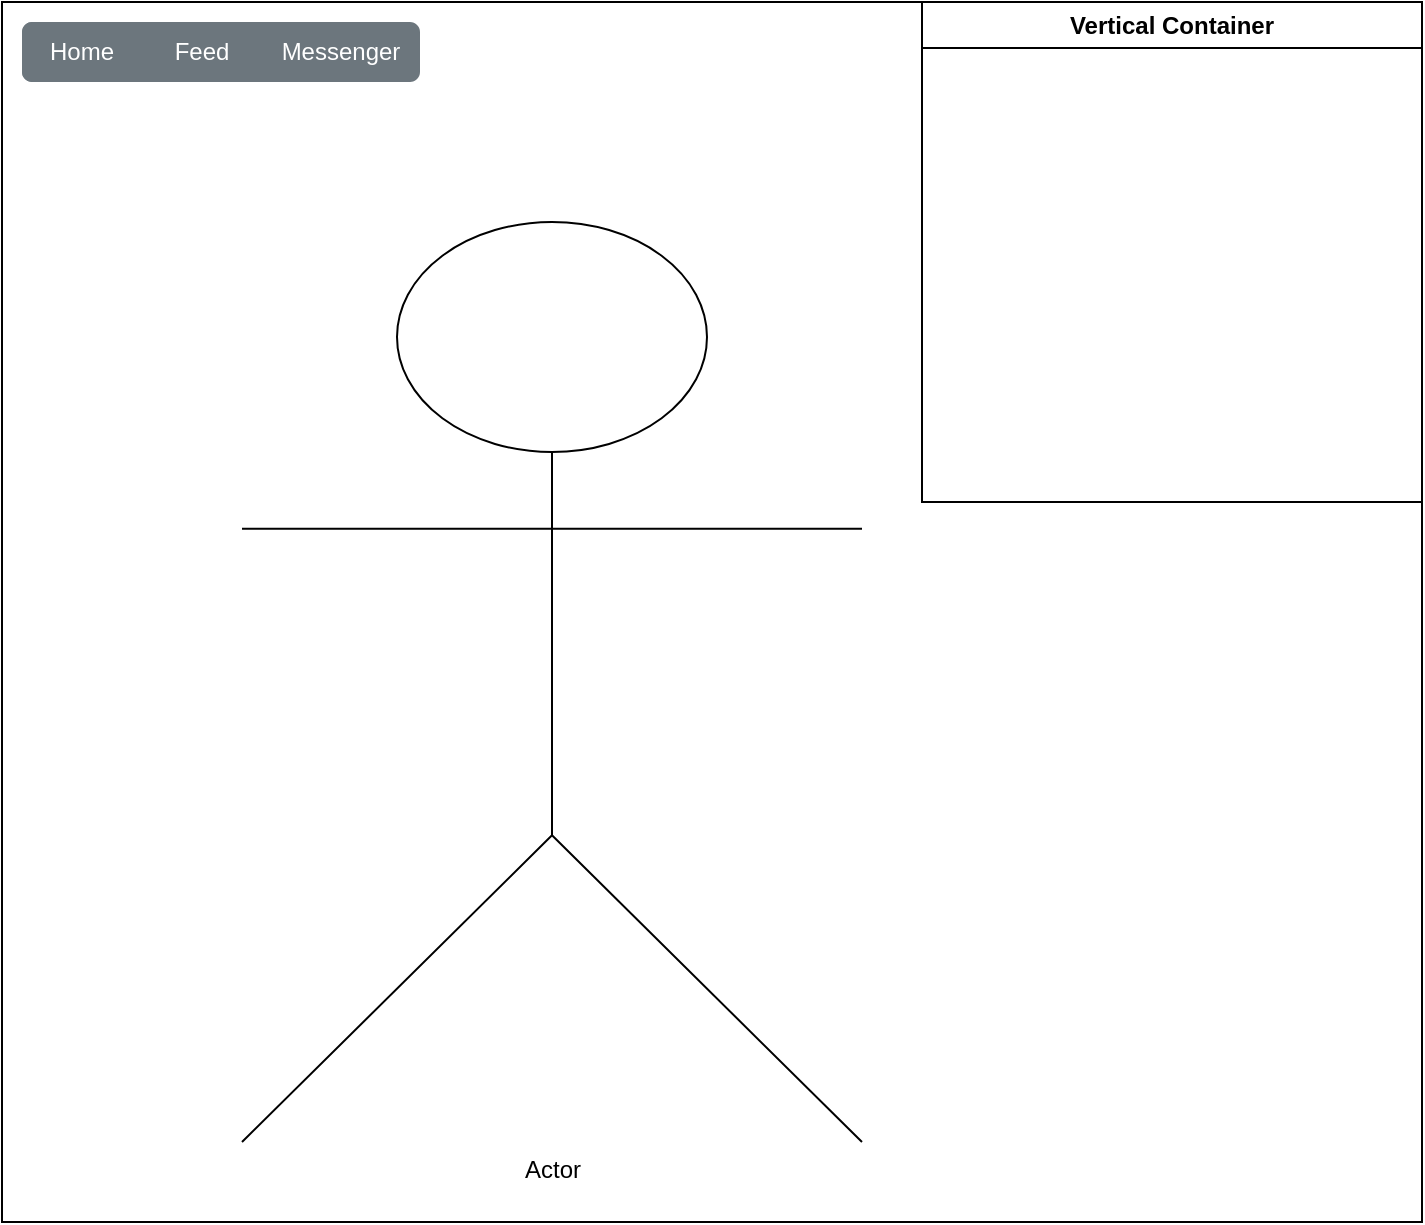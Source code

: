<mxfile version="21.6.8" type="github" pages="2">
  <diagram name="Page-1" id="dqf3qpE8tVFYWtTK8mvS">
    <mxGraphModel dx="1565" dy="626" grid="1" gridSize="10" guides="1" tooltips="1" connect="1" arrows="1" fold="1" page="1" pageScale="1" pageWidth="850" pageHeight="1100" math="0" shadow="0">
      <root>
        <mxCell id="0" />
        <mxCell id="1" parent="0" />
        <mxCell id="Ns2lG5BNi6f9O59tl7P_-2" value="" style="rounded=0;whiteSpace=wrap;html=1;" parent="1" vertex="1">
          <mxGeometry x="140" y="120" width="710" height="610" as="geometry" />
        </mxCell>
        <mxCell id="Ns2lG5BNi6f9O59tl7P_-1" value="Actor" style="shape=umlActor;verticalLabelPosition=bottom;verticalAlign=top;html=1;outlineConnect=0;" parent="1" vertex="1">
          <mxGeometry x="260" y="230" width="310" height="460" as="geometry" />
        </mxCell>
        <mxCell id="Ns2lG5BNi6f9O59tl7P_-3" value="Vertical Container" style="swimlane;whiteSpace=wrap;html=1;" parent="1" vertex="1">
          <mxGeometry x="600" y="120" width="250" height="250" as="geometry" />
        </mxCell>
        <mxCell id="Ns2lG5BNi6f9O59tl7P_-5" value="" style="html=1;shadow=0;dashed=0;shape=mxgraph.bootstrap.rrect;rSize=5;strokeColor=none;html=1;whiteSpace=wrap;fillColor=#6C767D;fontColor=#ffffff;sketch=0;" parent="1" vertex="1">
          <mxGeometry x="150" y="130" width="180" height="30" as="geometry" />
        </mxCell>
        <mxCell id="Ns2lG5BNi6f9O59tl7P_-6" value="Home" style="strokeColor=inherit;fillColor=inherit;gradientColor=inherit;fontColor=inherit;html=1;shadow=0;dashed=0;shape=mxgraph.bootstrap.leftButton;rSize=5;perimeter=none;whiteSpace=wrap;resizeHeight=1;sketch=0;" parent="Ns2lG5BNi6f9O59tl7P_-5" vertex="1">
          <mxGeometry width="60" height="30" relative="1" as="geometry" />
        </mxCell>
        <mxCell id="Ns2lG5BNi6f9O59tl7P_-7" value="Feed" style="strokeColor=inherit;fillColor=inherit;gradientColor=inherit;fontColor=inherit;html=1;shadow=0;dashed=0;perimeter=none;whiteSpace=wrap;resizeHeight=1;sketch=0;" parent="Ns2lG5BNi6f9O59tl7P_-5" vertex="1">
          <mxGeometry width="60" height="30" relative="1" as="geometry">
            <mxPoint x="60" as="offset" />
          </mxGeometry>
        </mxCell>
        <mxCell id="Ns2lG5BNi6f9O59tl7P_-8" value="Messenger" style="strokeColor=inherit;fillColor=inherit;gradientColor=inherit;fontColor=inherit;html=1;shadow=0;dashed=0;shape=mxgraph.bootstrap.rightButton;rSize=5;perimeter=none;whiteSpace=wrap;resizeHeight=1;sketch=0;" parent="Ns2lG5BNi6f9O59tl7P_-5" vertex="1">
          <mxGeometry x="1" width="79" height="30" relative="1" as="geometry">
            <mxPoint x="-60" as="offset" />
          </mxGeometry>
        </mxCell>
      </root>
    </mxGraphModel>
  </diagram>
  <diagram id="rmN0FbChLDWqn9sg0333" name="Page-2">
    <mxGraphModel dx="2720" dy="1191" grid="1" gridSize="10" guides="1" tooltips="1" connect="1" arrows="1" fold="1" page="1" pageScale="1" pageWidth="850" pageHeight="1100" math="0" shadow="0">
      <root>
        <mxCell id="0" />
        <mxCell id="1" parent="0" />
        <mxCell id="cLcXW2mZTePM9VA2FKtX-4" value="" style="rounded=1;whiteSpace=wrap;html=1;strokeColor=none;fillColor=#ffe6cc;" vertex="1" parent="1">
          <mxGeometry x="180" y="500" width="245" height="240" as="geometry" />
        </mxCell>
        <mxCell id="cLcXW2mZTePM9VA2FKtX-5" value="" style="rounded=1;whiteSpace=wrap;html=1;strokeColor=none;fillColor=#e1d5e7;" vertex="1" parent="1">
          <mxGeometry x="160" y="97.94" width="265" height="232.06" as="geometry" />
        </mxCell>
        <mxCell id="cLcXW2mZTePM9VA2FKtX-6" value="" style="rounded=1;whiteSpace=wrap;html=1;strokeColor=none;fillColor=#dae8fc;" vertex="1" parent="1">
          <mxGeometry x="170" y="312" width="255" height="248" as="geometry" />
        </mxCell>
        <mxCell id="1cO4MJASLVhL4EE68Gqv-121" value="" style="rounded=1;whiteSpace=wrap;html=1;strokeColor=none;fillColor=#ffe6cc;" parent="1" vertex="1">
          <mxGeometry x="500" y="82" width="500" height="300" as="geometry" />
        </mxCell>
        <mxCell id="1cO4MJASLVhL4EE68Gqv-129" value="" style="rounded=1;whiteSpace=wrap;html=1;strokeColor=none;fillColor=#f5f5f5;fontColor=#333333;" parent="1" vertex="1">
          <mxGeometry x="500" y="420" width="500" height="300" as="geometry" />
        </mxCell>
        <mxCell id="1cO4MJASLVhL4EE68Gqv-2" value="User" style="swimlane;fontStyle=0;childLayout=stackLayout;horizontal=1;startSize=26;fillColor=#6a00ff;horizontalStack=0;resizeParent=1;resizeParentMax=0;resizeLast=0;collapsible=1;marginBottom=0;whiteSpace=wrap;html=1;strokeColor=#3700CC;fontColor=#ffffff;" parent="1" vertex="1">
          <mxGeometry x="430" y="250" width="140" height="130" as="geometry" />
        </mxCell>
        <mxCell id="1cO4MJASLVhL4EE68Gqv-3" value="email : string&lt;span style=&quot;white-space: pre;&quot;&gt;&#x9;&lt;/span&gt;" style="text;strokeColor=#b85450;fillColor=#f8cecc;align=left;verticalAlign=top;spacingLeft=4;spacingRight=4;overflow=hidden;rotatable=0;points=[[0,0.5],[1,0.5]];portConstraint=eastwest;whiteSpace=wrap;html=1;" parent="1cO4MJASLVhL4EE68Gqv-2" vertex="1">
          <mxGeometry y="26" width="140" height="26" as="geometry" />
        </mxCell>
        <mxCell id="1cO4MJASLVhL4EE68Gqv-4" value="password: string" style="text;strokeColor=#b85450;fillColor=#f8cecc;align=left;verticalAlign=top;spacingLeft=4;spacingRight=4;overflow=hidden;rotatable=0;points=[[0,0.5],[1,0.5]];portConstraint=eastwest;whiteSpace=wrap;html=1;" parent="1cO4MJASLVhL4EE68Gqv-2" vertex="1">
          <mxGeometry y="52" width="140" height="26" as="geometry" />
        </mxCell>
        <mxCell id="1cO4MJASLVhL4EE68Gqv-5" value="Status: string" style="text;strokeColor=none;fillColor=none;align=left;verticalAlign=top;spacingLeft=4;spacingRight=4;overflow=hidden;rotatable=0;points=[[0,0.5],[1,0.5]];portConstraint=eastwest;whiteSpace=wrap;html=1;" parent="1cO4MJASLVhL4EE68Gqv-2" vertex="1">
          <mxGeometry y="78" width="140" height="26" as="geometry" />
        </mxCell>
        <mxCell id="1cO4MJASLVhL4EE68Gqv-16" value="tel: number" style="text;align=left;verticalAlign=top;spacingLeft=4;spacingRight=4;overflow=hidden;rotatable=0;points=[[0,0.5],[1,0.5]];portConstraint=eastwest;whiteSpace=wrap;html=1;fillColor=#f8cecc;strokeColor=#b85450;" parent="1cO4MJASLVhL4EE68Gqv-2" vertex="1">
          <mxGeometry y="104" width="140" height="26" as="geometry" />
        </mxCell>
        <mxCell id="1cO4MJASLVhL4EE68Gqv-21" value="User Admin" style="swimlane;fontStyle=0;childLayout=stackLayout;horizontal=1;startSize=26;fillColor=#6a00ff;horizontalStack=0;resizeParent=1;resizeParentMax=0;resizeLast=0;collapsible=1;marginBottom=0;whiteSpace=wrap;html=1;strokeColor=#3700CC;fontColor=#ffffff;" parent="1" vertex="1">
          <mxGeometry x="425" y="485" width="140" height="130" as="geometry" />
        </mxCell>
        <mxCell id="1cO4MJASLVhL4EE68Gqv-22" value="email : string&lt;span style=&quot;white-space: pre;&quot;&gt;&#x9;&lt;/span&gt;" style="text;strokeColor=#b85450;fillColor=#f8cecc;align=left;verticalAlign=top;spacingLeft=4;spacingRight=4;overflow=hidden;rotatable=0;points=[[0,0.5],[1,0.5]];portConstraint=eastwest;whiteSpace=wrap;html=1;" parent="1cO4MJASLVhL4EE68Gqv-21" vertex="1">
          <mxGeometry y="26" width="140" height="26" as="geometry" />
        </mxCell>
        <mxCell id="1cO4MJASLVhL4EE68Gqv-23" value="password: string" style="text;strokeColor=#b85450;fillColor=#f8cecc;align=left;verticalAlign=top;spacingLeft=4;spacingRight=4;overflow=hidden;rotatable=0;points=[[0,0.5],[1,0.5]];portConstraint=eastwest;whiteSpace=wrap;html=1;" parent="1cO4MJASLVhL4EE68Gqv-21" vertex="1">
          <mxGeometry y="52" width="140" height="26" as="geometry" />
        </mxCell>
        <mxCell id="1cO4MJASLVhL4EE68Gqv-24" value="Status: string" style="text;strokeColor=none;fillColor=none;align=left;verticalAlign=top;spacingLeft=4;spacingRight=4;overflow=hidden;rotatable=0;points=[[0,0.5],[1,0.5]];portConstraint=eastwest;whiteSpace=wrap;html=1;" parent="1cO4MJASLVhL4EE68Gqv-21" vertex="1">
          <mxGeometry y="78" width="140" height="26" as="geometry" />
        </mxCell>
        <mxCell id="1cO4MJASLVhL4EE68Gqv-26" value="tel: number" style="text;align=left;verticalAlign=top;spacingLeft=4;spacingRight=4;overflow=hidden;rotatable=0;points=[[0,0.5],[1,0.5]];portConstraint=eastwest;whiteSpace=wrap;html=1;fillColor=#f8cecc;strokeColor=#b85450;" parent="1cO4MJASLVhL4EE68Gqv-21" vertex="1">
          <mxGeometry y="104" width="140" height="26" as="geometry" />
        </mxCell>
        <mxCell id="1cO4MJASLVhL4EE68Gqv-27" value="TotalCalendar" style="swimlane;fontStyle=0;childLayout=stackLayout;horizontal=1;startSize=26;fillColor=#dae8fc;horizontalStack=0;resizeParent=1;resizeParentMax=0;resizeLast=0;collapsible=1;marginBottom=0;whiteSpace=wrap;html=1;strokeColor=#6c8ebf;" parent="1" vertex="1">
          <mxGeometry x="690" y="511.0" width="140" height="78" as="geometry" />
        </mxCell>
        <mxCell id="1cO4MJASLVhL4EE68Gqv-28" value="time: string" style="text;strokeColor=#b85450;fillColor=#f8cecc;align=left;verticalAlign=top;spacingLeft=4;spacingRight=4;overflow=hidden;rotatable=0;points=[[0,0.5],[1,0.5]];portConstraint=eastwest;whiteSpace=wrap;html=1;" parent="1cO4MJASLVhL4EE68Gqv-27" vertex="1">
          <mxGeometry y="26" width="140" height="26" as="geometry" />
        </mxCell>
        <mxCell id="1cO4MJASLVhL4EE68Gqv-30" value="title: string" style="text;strokeColor=#b85450;fillColor=#f8cecc;align=left;verticalAlign=top;spacingLeft=4;spacingRight=4;overflow=hidden;rotatable=0;points=[[0,0.5],[1,0.5]];portConstraint=eastwest;whiteSpace=wrap;html=1;" parent="1cO4MJASLVhL4EE68Gqv-27" vertex="1">
          <mxGeometry y="52" width="140" height="26" as="geometry" />
        </mxCell>
        <mxCell id="1cO4MJASLVhL4EE68Gqv-35" value="" style="endArrow=none;endFill=1;endSize=12;html=1;rounded=0;" parent="1" source="1cO4MJASLVhL4EE68Gqv-21" target="1cO4MJASLVhL4EE68Gqv-27" edge="1">
          <mxGeometry width="160" relative="1" as="geometry">
            <mxPoint x="760" y="471.58" as="sourcePoint" />
            <mxPoint x="920" y="471.58" as="targetPoint" />
          </mxGeometry>
        </mxCell>
        <mxCell id="1cO4MJASLVhL4EE68Gqv-56" value="1" style="edgeLabel;html=1;align=center;verticalAlign=middle;resizable=0;points=[];" parent="1cO4MJASLVhL4EE68Gqv-35" vertex="1" connectable="0">
          <mxGeometry x="-0.717" y="2" relative="1" as="geometry">
            <mxPoint x="-7" y="397" as="offset" />
          </mxGeometry>
        </mxCell>
        <mxCell id="1cO4MJASLVhL4EE68Gqv-55" value="1" style="edgeLabel;html=1;align=center;verticalAlign=middle;resizable=0;points=[];" parent="1cO4MJASLVhL4EE68Gqv-35" vertex="1" connectable="0">
          <mxGeometry x="0.54" relative="1" as="geometry">
            <mxPoint x="8" y="-10" as="offset" />
          </mxGeometry>
        </mxCell>
        <mxCell id="cLcXW2mZTePM9VA2FKtX-1" value="1" style="edgeLabel;html=1;align=center;verticalAlign=middle;resizable=0;points=[];" vertex="1" connectable="0" parent="1cO4MJASLVhL4EE68Gqv-35">
          <mxGeometry x="-0.76" y="-2" relative="1" as="geometry">
            <mxPoint y="-12" as="offset" />
          </mxGeometry>
        </mxCell>
        <mxCell id="1cO4MJASLVhL4EE68Gqv-46" value="Camp" style="swimlane;fontStyle=0;childLayout=stackLayout;horizontal=1;startSize=26;fillColor=#dae8fc;horizontalStack=0;resizeParent=1;resizeParentMax=0;resizeLast=0;collapsible=1;marginBottom=0;whiteSpace=wrap;html=1;strokeColor=#6c8ebf;" parent="1" vertex="1">
          <mxGeometry x="245" y="164" width="140" height="156" as="geometry" />
        </mxCell>
        <mxCell id="1cO4MJASLVhL4EE68Gqv-47" value="title : string" style="text;strokeColor=#b85450;fillColor=#f8cecc;align=left;verticalAlign=top;spacingLeft=4;spacingRight=4;overflow=hidden;rotatable=0;points=[[0,0.5],[1,0.5]];portConstraint=eastwest;whiteSpace=wrap;html=1;" parent="1cO4MJASLVhL4EE68Gqv-46" vertex="1">
          <mxGeometry y="26" width="140" height="26" as="geometry" />
        </mxCell>
        <mxCell id="1cO4MJASLVhL4EE68Gqv-48" value="time: string" style="text;strokeColor=#b85450;fillColor=#f8cecc;align=left;verticalAlign=top;spacingLeft=4;spacingRight=4;overflow=hidden;rotatable=0;points=[[0,0.5],[1,0.5]];portConstraint=eastwest;whiteSpace=wrap;html=1;" parent="1cO4MJASLVhL4EE68Gqv-46" vertex="1">
          <mxGeometry y="52" width="140" height="26" as="geometry" />
        </mxCell>
        <mxCell id="1cO4MJASLVhL4EE68Gqv-50" value="userOwner: id" style="text;strokeColor=#b85450;fillColor=#f8cecc;align=left;verticalAlign=top;spacingLeft=4;spacingRight=4;overflow=hidden;rotatable=0;points=[[0,0.5],[1,0.5]];portConstraint=eastwest;whiteSpace=wrap;html=1;" parent="1cO4MJASLVhL4EE68Gqv-46" vertex="1">
          <mxGeometry y="78" width="140" height="26" as="geometry" />
        </mxCell>
        <mxCell id="1cO4MJASLVhL4EE68Gqv-51" value="comment: string" style="text;align=left;verticalAlign=top;spacingLeft=4;spacingRight=4;overflow=hidden;rotatable=0;points=[[0,0.5],[1,0.5]];portConstraint=eastwest;whiteSpace=wrap;html=1;" parent="1cO4MJASLVhL4EE68Gqv-46" vertex="1">
          <mxGeometry y="104" width="140" height="26" as="geometry" />
        </mxCell>
        <mxCell id="1cO4MJASLVhL4EE68Gqv-141" value="userComment: id" style="text;align=left;verticalAlign=top;spacingLeft=4;spacingRight=4;overflow=hidden;rotatable=0;points=[[0,0.5],[1,0.5]];portConstraint=eastwest;whiteSpace=wrap;html=1;" parent="1cO4MJASLVhL4EE68Gqv-46" vertex="1">
          <mxGeometry y="130" width="140" height="26" as="geometry" />
        </mxCell>
        <mxCell id="1cO4MJASLVhL4EE68Gqv-52" value="" style="endArrow=none;endFill=1;endSize=12;html=1;rounded=0;" parent="1" source="1cO4MJASLVhL4EE68Gqv-2" target="1cO4MJASLVhL4EE68Gqv-46" edge="1">
          <mxGeometry width="160" relative="1" as="geometry">
            <mxPoint x="515" y="445.94" as="sourcePoint" />
            <mxPoint x="675" y="445.94" as="targetPoint" />
          </mxGeometry>
        </mxCell>
        <mxCell id="1cO4MJASLVhL4EE68Gqv-53" value="1" style="edgeLabel;html=1;align=center;verticalAlign=middle;resizable=0;points=[];" parent="1cO4MJASLVhL4EE68Gqv-52" vertex="1" connectable="0">
          <mxGeometry x="-0.728" y="1" relative="1" as="geometry">
            <mxPoint x="6" y="-7" as="offset" />
          </mxGeometry>
        </mxCell>
        <mxCell id="1cO4MJASLVhL4EE68Gqv-54" value="0..*" style="edgeLabel;html=1;align=center;verticalAlign=middle;resizable=0;points=[];" parent="1cO4MJASLVhL4EE68Gqv-52" vertex="1" connectable="0">
          <mxGeometry x="0.556" y="-1" relative="1" as="geometry">
            <mxPoint x="24" as="offset" />
          </mxGeometry>
        </mxCell>
        <mxCell id="1cO4MJASLVhL4EE68Gqv-57" value="" style="endArrow=none;endFill=1;endSize=12;html=1;rounded=0;" parent="1" source="1cO4MJASLVhL4EE68Gqv-46" target="1cO4MJASLVhL4EE68Gqv-21" edge="1">
          <mxGeometry width="160" relative="1" as="geometry">
            <mxPoint x="245" y="485.94" as="sourcePoint" />
            <mxPoint x="405" y="485.94" as="targetPoint" />
          </mxGeometry>
        </mxCell>
        <mxCell id="1cO4MJASLVhL4EE68Gqv-58" value="1" style="edgeLabel;html=1;align=center;verticalAlign=middle;resizable=0;points=[];" parent="1cO4MJASLVhL4EE68Gqv-57" vertex="1" connectable="0">
          <mxGeometry x="0.844" y="-3" relative="1" as="geometry">
            <mxPoint as="offset" />
          </mxGeometry>
        </mxCell>
        <mxCell id="1cO4MJASLVhL4EE68Gqv-59" value="0..*" style="edgeLabel;html=1;align=center;verticalAlign=middle;resizable=0;points=[];" parent="1cO4MJASLVhL4EE68Gqv-57" vertex="1" connectable="0">
          <mxGeometry x="-0.696" y="3" relative="1" as="geometry">
            <mxPoint as="offset" />
          </mxGeometry>
        </mxCell>
        <mxCell id="1cO4MJASLVhL4EE68Gqv-60" value="Activity" style="swimlane;fontStyle=0;childLayout=stackLayout;horizontal=1;startSize=26;fillColor=#dae8fc;horizontalStack=0;resizeParent=1;resizeParentMax=0;resizeLast=0;collapsible=1;marginBottom=0;whiteSpace=wrap;html=1;strokeColor=#6c8ebf;" parent="1" vertex="1">
          <mxGeometry x="245" y="335.94" width="140" height="156" as="geometry" />
        </mxCell>
        <mxCell id="1cO4MJASLVhL4EE68Gqv-61" value="title : string&lt;span style=&quot;white-space: pre;&quot;&gt;&#x9;&lt;/span&gt;" style="text;strokeColor=#b85450;fillColor=#f8cecc;align=left;verticalAlign=top;spacingLeft=4;spacingRight=4;overflow=hidden;rotatable=0;points=[[0,0.5],[1,0.5]];portConstraint=eastwest;whiteSpace=wrap;html=1;" parent="1cO4MJASLVhL4EE68Gqv-60" vertex="1">
          <mxGeometry y="26" width="140" height="26" as="geometry" />
        </mxCell>
        <mxCell id="1cO4MJASLVhL4EE68Gqv-62" value="time: string" style="text;strokeColor=#b85450;fillColor=#f8cecc;align=left;verticalAlign=top;spacingLeft=4;spacingRight=4;overflow=hidden;rotatable=0;points=[[0,0.5],[1,0.5]];portConstraint=eastwest;whiteSpace=wrap;html=1;" parent="1cO4MJASLVhL4EE68Gqv-60" vertex="1">
          <mxGeometry y="52" width="140" height="26" as="geometry" />
        </mxCell>
        <mxCell id="1cO4MJASLVhL4EE68Gqv-63" value="userOwner: id" style="text;strokeColor=#b85450;fillColor=#f8cecc;align=left;verticalAlign=top;spacingLeft=4;spacingRight=4;overflow=hidden;rotatable=0;points=[[0,0.5],[1,0.5]];portConstraint=eastwest;whiteSpace=wrap;html=1;" parent="1cO4MJASLVhL4EE68Gqv-60" vertex="1">
          <mxGeometry y="78" width="140" height="26" as="geometry" />
        </mxCell>
        <mxCell id="1cO4MJASLVhL4EE68Gqv-64" value="comment:string" style="text;align=left;verticalAlign=top;spacingLeft=4;spacingRight=4;overflow=hidden;rotatable=0;points=[[0,0.5],[1,0.5]];portConstraint=eastwest;whiteSpace=wrap;html=1;" parent="1cO4MJASLVhL4EE68Gqv-60" vertex="1">
          <mxGeometry y="104" width="140" height="26" as="geometry" />
        </mxCell>
        <mxCell id="1cO4MJASLVhL4EE68Gqv-139" value="userComment: id" style="text;align=left;verticalAlign=top;spacingLeft=4;spacingRight=4;overflow=hidden;rotatable=0;points=[[0,0.5],[1,0.5]];portConstraint=eastwest;whiteSpace=wrap;html=1;" parent="1cO4MJASLVhL4EE68Gqv-60" vertex="1">
          <mxGeometry y="130" width="140" height="26" as="geometry" />
        </mxCell>
        <mxCell id="1cO4MJASLVhL4EE68Gqv-65" value="" style="endArrow=none;endFill=1;endSize=12;html=1;rounded=0;" parent="1" source="1cO4MJASLVhL4EE68Gqv-2" target="1cO4MJASLVhL4EE68Gqv-60" edge="1">
          <mxGeometry width="160" relative="1" as="geometry">
            <mxPoint x="745" y="595.94" as="sourcePoint" />
            <mxPoint x="905" y="595.94" as="targetPoint" />
          </mxGeometry>
        </mxCell>
        <mxCell id="1cO4MJASLVhL4EE68Gqv-66" value="1" style="edgeLabel;html=1;align=center;verticalAlign=middle;resizable=0;points=[];" parent="1cO4MJASLVhL4EE68Gqv-65" vertex="1" connectable="0">
          <mxGeometry x="-0.678" y="1" relative="1" as="geometry">
            <mxPoint as="offset" />
          </mxGeometry>
        </mxCell>
        <mxCell id="1cO4MJASLVhL4EE68Gqv-68" value="0..*" style="edgeLabel;html=1;align=center;verticalAlign=middle;resizable=0;points=[];" parent="1cO4MJASLVhL4EE68Gqv-65" vertex="1" connectable="0">
          <mxGeometry x="0.794" y="-3" relative="1" as="geometry">
            <mxPoint as="offset" />
          </mxGeometry>
        </mxCell>
        <mxCell id="1cO4MJASLVhL4EE68Gqv-69" value="" style="endArrow=none;endFill=1;endSize=12;html=1;rounded=0;" parent="1" source="1cO4MJASLVhL4EE68Gqv-21" target="1cO4MJASLVhL4EE68Gqv-60" edge="1">
          <mxGeometry width="160" relative="1" as="geometry">
            <mxPoint x="745" y="595.94" as="sourcePoint" />
            <mxPoint x="905" y="595.94" as="targetPoint" />
          </mxGeometry>
        </mxCell>
        <mxCell id="1cO4MJASLVhL4EE68Gqv-70" value="0..*" style="edgeLabel;html=1;align=center;verticalAlign=middle;resizable=0;points=[];" parent="1cO4MJASLVhL4EE68Gqv-69" vertex="1" connectable="0">
          <mxGeometry x="0.723" y="-3" relative="1" as="geometry">
            <mxPoint as="offset" />
          </mxGeometry>
        </mxCell>
        <mxCell id="1cO4MJASLVhL4EE68Gqv-71" value="1" style="edgeLabel;html=1;align=center;verticalAlign=middle;resizable=0;points=[];" parent="1cO4MJASLVhL4EE68Gqv-69" vertex="1" connectable="0">
          <mxGeometry x="-0.753" y="1" relative="1" as="geometry">
            <mxPoint as="offset" />
          </mxGeometry>
        </mxCell>
        <mxCell id="1cO4MJASLVhL4EE68Gqv-72" value="Announcement&amp;nbsp;" style="swimlane;fontStyle=0;childLayout=stackLayout;horizontal=1;startSize=26;fillColor=#dae8fc;horizontalStack=0;resizeParent=1;resizeParentMax=0;resizeLast=0;collapsible=1;marginBottom=0;whiteSpace=wrap;html=1;strokeColor=#6c8ebf;" parent="1" vertex="1">
          <mxGeometry x="245" y="510" width="140" height="156" as="geometry" />
        </mxCell>
        <mxCell id="1cO4MJASLVhL4EE68Gqv-73" value="title : string&lt;span style=&quot;white-space: pre;&quot;&gt;&#x9;&lt;/span&gt;" style="text;strokeColor=#b85450;fillColor=#f8cecc;align=left;verticalAlign=top;spacingLeft=4;spacingRight=4;overflow=hidden;rotatable=0;points=[[0,0.5],[1,0.5]];portConstraint=eastwest;whiteSpace=wrap;html=1;" parent="1cO4MJASLVhL4EE68Gqv-72" vertex="1">
          <mxGeometry y="26" width="140" height="26" as="geometry" />
        </mxCell>
        <mxCell id="1cO4MJASLVhL4EE68Gqv-74" value="time: string" style="text;strokeColor=#b85450;fillColor=#f8cecc;align=left;verticalAlign=top;spacingLeft=4;spacingRight=4;overflow=hidden;rotatable=0;points=[[0,0.5],[1,0.5]];portConstraint=eastwest;whiteSpace=wrap;html=1;" parent="1cO4MJASLVhL4EE68Gqv-72" vertex="1">
          <mxGeometry y="52" width="140" height="26" as="geometry" />
        </mxCell>
        <mxCell id="1cO4MJASLVhL4EE68Gqv-75" value="userOwner: id" style="text;strokeColor=#b85450;fillColor=#f8cecc;align=left;verticalAlign=top;spacingLeft=4;spacingRight=4;overflow=hidden;rotatable=0;points=[[0,0.5],[1,0.5]];portConstraint=eastwest;whiteSpace=wrap;html=1;" parent="1cO4MJASLVhL4EE68Gqv-72" vertex="1">
          <mxGeometry y="78" width="140" height="26" as="geometry" />
        </mxCell>
        <mxCell id="1cO4MJASLVhL4EE68Gqv-76" value="comment:string" style="text;align=left;verticalAlign=top;spacingLeft=4;spacingRight=4;overflow=hidden;rotatable=0;points=[[0,0.5],[1,0.5]];portConstraint=eastwest;whiteSpace=wrap;html=1;" parent="1cO4MJASLVhL4EE68Gqv-72" vertex="1">
          <mxGeometry y="104" width="140" height="26" as="geometry" />
        </mxCell>
        <mxCell id="1cO4MJASLVhL4EE68Gqv-140" value="userComment: id" style="text;align=left;verticalAlign=top;spacingLeft=4;spacingRight=4;overflow=hidden;rotatable=0;points=[[0,0.5],[1,0.5]];portConstraint=eastwest;whiteSpace=wrap;html=1;" parent="1cO4MJASLVhL4EE68Gqv-72" vertex="1">
          <mxGeometry y="130" width="140" height="26" as="geometry" />
        </mxCell>
        <mxCell id="1cO4MJASLVhL4EE68Gqv-81" value="" style="endArrow=none;endFill=1;endSize=12;html=1;rounded=0;" parent="1" source="1cO4MJASLVhL4EE68Gqv-21" target="1cO4MJASLVhL4EE68Gqv-72" edge="1">
          <mxGeometry width="160" relative="1" as="geometry">
            <mxPoint x="585" y="555.94" as="sourcePoint" />
            <mxPoint x="835" y="565.94" as="targetPoint" />
          </mxGeometry>
        </mxCell>
        <mxCell id="1cO4MJASLVhL4EE68Gqv-82" value="1" style="edgeLabel;html=1;align=center;verticalAlign=middle;resizable=0;points=[];" parent="1cO4MJASLVhL4EE68Gqv-81" vertex="1" connectable="0">
          <mxGeometry x="-0.537" y="1" relative="1" as="geometry">
            <mxPoint as="offset" />
          </mxGeometry>
        </mxCell>
        <mxCell id="1cO4MJASLVhL4EE68Gqv-83" value="0..*" style="edgeLabel;html=1;align=center;verticalAlign=middle;resizable=0;points=[];" parent="1cO4MJASLVhL4EE68Gqv-81" vertex="1" connectable="0">
          <mxGeometry x="0.643" y="1" relative="1" as="geometry">
            <mxPoint y="1" as="offset" />
          </mxGeometry>
        </mxCell>
        <mxCell id="1cO4MJASLVhL4EE68Gqv-98" value="Status" style="swimlane;fontStyle=0;childLayout=stackLayout;horizontal=1;startSize=26;fillColor=#dae8fc;horizontalStack=0;resizeParent=1;resizeParentMax=0;resizeLast=0;collapsible=1;marginBottom=0;whiteSpace=wrap;html=1;strokeColor=#6c8ebf;" parent="1" vertex="1">
          <mxGeometry x="765" y="263.94" width="140" height="78" as="geometry" />
        </mxCell>
        <mxCell id="1cO4MJASLVhL4EE68Gqv-99" value="status:string" style="text;strokeColor=none;fillColor=none;align=left;verticalAlign=top;spacingLeft=4;spacingRight=4;overflow=hidden;rotatable=0;points=[[0,0.5],[1,0.5]];portConstraint=eastwest;whiteSpace=wrap;html=1;" parent="1cO4MJASLVhL4EE68Gqv-98" vertex="1">
          <mxGeometry y="26" width="140" height="26" as="geometry" />
        </mxCell>
        <mxCell id="1cO4MJASLVhL4EE68Gqv-100" value="user:string" style="text;strokeColor=none;fillColor=none;align=left;verticalAlign=top;spacingLeft=4;spacingRight=4;overflow=hidden;rotatable=0;points=[[0,0.5],[1,0.5]];portConstraint=eastwest;whiteSpace=wrap;html=1;" parent="1cO4MJASLVhL4EE68Gqv-98" vertex="1">
          <mxGeometry y="52" width="140" height="26" as="geometry" />
        </mxCell>
        <mxCell id="1cO4MJASLVhL4EE68Gqv-102" value="" style="endArrow=none&#xa;;endFill=1;endSize=12;html=1;rounded=0;" parent="1" source="1cO4MJASLVhL4EE68Gqv-124" target="1cO4MJASLVhL4EE68Gqv-98" edge="1">
          <mxGeometry width="160" relative="1" as="geometry">
            <mxPoint x="835" y="164" as="sourcePoint" />
            <mxPoint x="915" y="154" as="targetPoint" />
          </mxGeometry>
        </mxCell>
        <mxCell id="1cO4MJASLVhL4EE68Gqv-103" value="1" style="edgeLabel;html=1;align=center;verticalAlign=middle;resizable=0;points=[];" parent="1cO4MJASLVhL4EE68Gqv-102" vertex="1" connectable="0">
          <mxGeometry x="-0.568" y="-1" relative="1" as="geometry">
            <mxPoint x="10" as="offset" />
          </mxGeometry>
        </mxCell>
        <mxCell id="1cO4MJASLVhL4EE68Gqv-104" value="0..*" style="edgeLabel;html=1;align=center;verticalAlign=middle;resizable=0;points=[];" parent="1cO4MJASLVhL4EE68Gqv-102" vertex="1" connectable="0">
          <mxGeometry x="0.443" y="2" relative="1" as="geometry">
            <mxPoint x="13" y="1" as="offset" />
          </mxGeometry>
        </mxCell>
        <mxCell id="1cO4MJASLVhL4EE68Gqv-105" value="" style="endArrow=none&#xa;;endFill=1;endSize=12;html=1;rounded=0;" parent="1" source="1cO4MJASLVhL4EE68Gqv-2" edge="1">
          <mxGeometry width="160" relative="1" as="geometry">
            <mxPoint x="675" y="312.0" as="sourcePoint" />
            <mxPoint x="765" y="312.0" as="targetPoint" />
          </mxGeometry>
        </mxCell>
        <mxCell id="1cO4MJASLVhL4EE68Gqv-106" value="1" style="edgeLabel;html=1;align=center;verticalAlign=middle;resizable=0;points=[];" parent="1cO4MJASLVhL4EE68Gqv-105" vertex="1" connectable="0">
          <mxGeometry x="-0.568" y="-1" relative="1" as="geometry">
            <mxPoint x="-4" y="9" as="offset" />
          </mxGeometry>
        </mxCell>
        <mxCell id="1cO4MJASLVhL4EE68Gqv-107" value="1" style="edgeLabel;html=1;align=center;verticalAlign=middle;resizable=0;points=[];" parent="1cO4MJASLVhL4EE68Gqv-105" vertex="1" connectable="0">
          <mxGeometry x="0.443" y="2" relative="1" as="geometry">
            <mxPoint x="10" y="12" as="offset" />
          </mxGeometry>
        </mxCell>
        <mxCell id="1cO4MJASLVhL4EE68Gqv-108" value="" style="endArrow=none&#xa;;endFill=1;endSize=12;html=1;rounded=0;" parent="1" source="1cO4MJASLVhL4EE68Gqv-21" target="1cO4MJASLVhL4EE68Gqv-98" edge="1">
          <mxGeometry width="160" relative="1" as="geometry">
            <mxPoint x="675" y="240.0" as="sourcePoint" />
            <mxPoint x="765" y="240.0" as="targetPoint" />
          </mxGeometry>
        </mxCell>
        <mxCell id="1cO4MJASLVhL4EE68Gqv-109" value="1" style="edgeLabel;html=1;align=center;verticalAlign=middle;resizable=0;points=[];" parent="1cO4MJASLVhL4EE68Gqv-108" vertex="1" connectable="0">
          <mxGeometry x="-0.568" y="-1" relative="1" as="geometry">
            <mxPoint x="-4" y="9" as="offset" />
          </mxGeometry>
        </mxCell>
        <mxCell id="1cO4MJASLVhL4EE68Gqv-110" value="1" style="edgeLabel;html=1;align=center;verticalAlign=middle;resizable=0;points=[];" parent="1cO4MJASLVhL4EE68Gqv-108" vertex="1" connectable="0">
          <mxGeometry x="0.443" y="2" relative="1" as="geometry">
            <mxPoint x="10" y="12" as="offset" />
          </mxGeometry>
        </mxCell>
        <mxCell id="1cO4MJASLVhL4EE68Gqv-113" value="&lt;b&gt;ModuleAuthentication (Admin, Status, User||UserAdmin)&lt;br&gt;ModuleActivity(User||UserAdmin, Camp, Activity, Announcement, Comment)&lt;br&gt;ModuleCalendar (UserAdmin, TotalCalendar)&lt;/b&gt;" style="rounded=0;whiteSpace=wrap;html=1;align=left;labelBackgroundColor=#dae8fc;fillColor=#dae8fc;strokeColor=#6c8ebf;" parent="1" vertex="1">
          <mxGeometry x="280" y="10" width="460" height="60" as="geometry" />
        </mxCell>
        <mxCell id="1cO4MJASLVhL4EE68Gqv-124" value="Admin" style="swimlane;fontStyle=0;childLayout=stackLayout;horizontal=1;startSize=26;fillColor=#60a917;horizontalStack=0;resizeParent=1;resizeParentMax=0;resizeLast=0;collapsible=1;marginBottom=0;whiteSpace=wrap;html=1;strokeColor=#2D7600;fontColor=#ffffff;" parent="1" vertex="1">
          <mxGeometry x="765" y="112" width="140" height="104" as="geometry" />
        </mxCell>
        <mxCell id="1cO4MJASLVhL4EE68Gqv-125" value="email:string" style="text;strokeColor=none;fillColor=none;align=left;verticalAlign=top;spacingLeft=4;spacingRight=4;overflow=hidden;rotatable=0;points=[[0,0.5],[1,0.5]];portConstraint=eastwest;whiteSpace=wrap;html=1;" parent="1cO4MJASLVhL4EE68Gqv-124" vertex="1">
          <mxGeometry y="26" width="140" height="26" as="geometry" />
        </mxCell>
        <mxCell id="1cO4MJASLVhL4EE68Gqv-126" value="password:string" style="text;strokeColor=none;fillColor=none;align=left;verticalAlign=top;spacingLeft=4;spacingRight=4;overflow=hidden;rotatable=0;points=[[0,0.5],[1,0.5]];portConstraint=eastwest;whiteSpace=wrap;html=1;" parent="1cO4MJASLVhL4EE68Gqv-124" vertex="1">
          <mxGeometry y="52" width="140" height="26" as="geometry" />
        </mxCell>
        <mxCell id="1cO4MJASLVhL4EE68Gqv-128" value="name:string" style="text;strokeColor=none;fillColor=none;align=left;verticalAlign=top;spacingLeft=4;spacingRight=4;overflow=hidden;rotatable=0;points=[[0,0.5],[1,0.5]];portConstraint=eastwest;whiteSpace=wrap;html=1;" parent="1cO4MJASLVhL4EE68Gqv-124" vertex="1">
          <mxGeometry y="78" width="140" height="26" as="geometry" />
        </mxCell>
        <mxCell id="1cO4MJASLVhL4EE68Gqv-134" value="&lt;font style=&quot;font-size: 25px;&quot;&gt;Camp Module&amp;nbsp;&lt;/font&gt;" style="text;html=1;align=center;verticalAlign=middle;whiteSpace=wrap;rounded=0;fontStyle=1;fontColor=#6600CC;" parent="1" vertex="1">
          <mxGeometry x="-70" y="240" width="250" height="30" as="geometry" />
        </mxCell>
        <mxCell id="1cO4MJASLVhL4EE68Gqv-135" value="&lt;font style=&quot;font-size: 25px;&quot;&gt;Authentication Module&lt;/font&gt;" style="text;html=1;align=center;verticalAlign=middle;whiteSpace=wrap;rounded=0;fontStyle=1;fontColor=#6600CC;" parent="1" vertex="1">
          <mxGeometry x="530" y="134" width="190" height="30" as="geometry" />
        </mxCell>
        <mxCell id="1cO4MJASLVhL4EE68Gqv-136" value="&lt;font style=&quot;font-size: 25px;&quot;&gt;Calendar Module&lt;/font&gt;" style="text;html=1;align=center;verticalAlign=middle;whiteSpace=wrap;rounded=0;fontStyle=1;fontColor=#6600CC;" parent="1" vertex="1">
          <mxGeometry x="660" y="439.94" width="220" height="30" as="geometry" />
        </mxCell>
        <mxCell id="cLcXW2mZTePM9VA2FKtX-7" value="&lt;font style=&quot;font-size: 25px;&quot;&gt;Activity &lt;br&gt;Module&amp;nbsp;&lt;/font&gt;" style="text;html=1;align=center;verticalAlign=middle;whiteSpace=wrap;rounded=0;fontStyle=1;fontColor=#6600CC;" vertex="1" parent="1">
          <mxGeometry x="-10" y="395" width="150" height="90" as="geometry" />
        </mxCell>
        <mxCell id="cLcXW2mZTePM9VA2FKtX-8" value="&lt;font style=&quot;font-size: 25px;&quot;&gt;Announcement&lt;br&gt;Module&amp;nbsp;&lt;/font&gt;" style="text;html=1;align=center;verticalAlign=middle;whiteSpace=wrap;rounded=0;fontStyle=1;fontColor=#6600CC;" vertex="1" parent="1">
          <mxGeometry y="589" width="150" height="90" as="geometry" />
        </mxCell>
      </root>
    </mxGraphModel>
  </diagram>
</mxfile>
